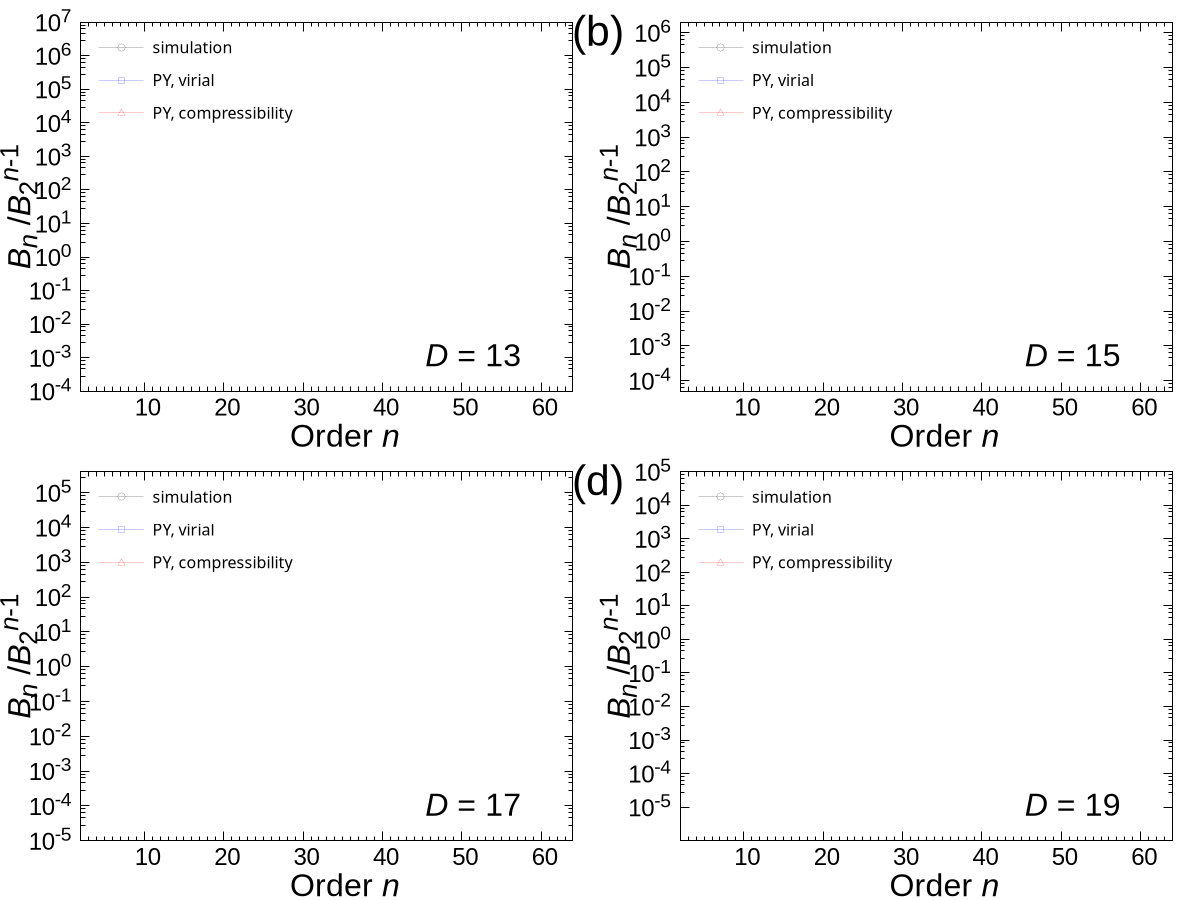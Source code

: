 unset multiplot
reset

set encoding cp1250 # make minus sign longer
#set encoding iso_8859_1
set terminal postscript landscape enhanced font "Arial, 20" size 14, 10
set output "virpy.ps"



set multiplot

pw = 0.5   # width of a panel
ph = 0.5   # height of a panel
px = -0.22  # x-position of the label (a), (b), ...
py = 0.98  # y-position of the label

tagfont="Arial, 32"
lblfont="Arial, 24"
tcfont="Arial, 18"
set key left top Left reverse spacing 1.5

set style line 1 lc rgb "#aaaaaa" lt 1 lw 0.5
set style line 2 lc rgb "#000000" lt 1 lw 1 pt 6 ps 1.2
set style line 3 lc rgb "#000000" lt 1 lw 1 pt 7 ps 1.2

set style line 4 lc rgb "#ffaaaa" lt 2 lw 0.5
set style line 5 lc rgb "#ff0000" lt 2 lw 1 pt 8 ps 1.2
set style line 6 lc rgb "#ff0000" lt 2 lw 1 pt 9 ps 1.2

set style line 7 lc rgb "#aaaaff" lt 3 lw 0.5
set style line 8 lc rgb "#0000ff" lt 3 lw 1 pt 4 ps 1.
set style line 9 lc rgb "#0000ff" lt 3 lw 1 pt 5 ps 1.




set mxtics 10
set xtics 10 font tcfont offset 0, 0.3
set xlabel "Order {/Arial-Italic n}" \
  offset 2, 0.5 font lblfont

set logscale y

set mytics 5
set ytics 1e-5, 10, 1e7 font tcfont offset 0., 0
set format y '10^{%T}'
set ylabel '{/Arial-Italic B_n} /{/Arial-Italic B}_2^{{/Arial-Italic n}-1}' \
  offset 0.0, 0 font lblfont


#set key bottom right


# top left panel
set size pw, ph
set origin 0, ph
set label 1 "(a)" at graph px, py font tagfont


set label 10 "{/Arial-Italic D} = 13" at graph 0.7, 0.1 font lblfont
plot [2:64][1e-4:1e7] \
  "pyhsdata/BnPY13c.dat"            u ($1):(abs($2))                    w l ls 4 notitle, \
  ""                                u ($1):(($2 > 0) ? abs($2) : 1/0)   w p ls 5 notitle, \
  ""                                u ($1):(($2 < 0) ? abs($2) : 1/0)   w p ls 6 notitle, \
  "pyhsdata/BnPY13p.dat"            u ($1):(abs($2))                    w l ls 7 notitle, \
  ""                                u ($1):(($2 > 0) ? abs($2) : 1/0)   w p ls 8 notitle, \
  ""                                u ($1):(($2 < 0) ? abs($2) : 1/0)   w p ls 9 notitle, \
  "data/D13r1n64/ZrD13r1n64.data"   u ($1):(abs($19))                   w l ls 1 notitle, \
  ""                                u ($1):(($19 > 0) ? abs($19) : 1/0) w p ls 2 notitle, \
  ""                                u ($1):(($19 < 0) ? abs($19) : 1/0) w p ls 3 notitle, \
  1e-100 w lp ls 2 lw 0 title "simulation", \
  1e-100 w lp ls 8 lw 0 title "PY, virial", \
  1e-100 w lp ls 5 lw 0 title "PY, compressibility", \
  1e-100 lw 0 notitle



# top right panel
set size pw, ph
set origin pw, ph
set label 1 "(b)" at graph px, py font tagfont


set label 10 "{/Arial-Italic D} = 15" at graph 0.7, 0.1 font lblfont
plot [2:64][5e-5:2e6] \
  "pyhsdata/BnPY15c.dat"            u ($1):(abs($2))                    w l ls 4 notitle, \
  ""                                u ($1):(($2 > 0) ? abs($2) : 1/0)   w p ls 5 notitle, \
  ""                                u ($1):(($2 < 0) ? abs($2) : 1/0)   w p ls 6 notitle, \
  "pyhsdata/BnPY15p.dat"            u ($1):(abs($2))                    w l ls 7 notitle, \
  ""                                u ($1):(($2 > 0) ? abs($2) : 1/0)   w p ls 8 notitle, \
  ""                                u ($1):(($2 < 0) ? abs($2) : 1/0)   w p ls 9 notitle, \
  "data/D15r1n64/ZrD15r1n64.data"   u ($1):(abs($19))                   w l ls 1 notitle, \
  ""                                u ($1):(($19 > 0) ? abs($19) : 1/0) w p ls 2 notitle, \
  ""                                u ($1):(($19 < 0) ? abs($19) : 1/0) w p ls 3 notitle, \
  1e-100 w lp ls 2 lw 0 title "simulation", \
  1e-100 w lp ls 8 lw 0 title "PY, virial", \
  1e-100 w lp ls 5 lw 0 title "PY, compressibility", \
  1e-100 lw 0 notitle



# bottom left panel
set size pw, ph
set origin 0, 0
set label 1 "(c)" at graph px, py font tagfont


set label 10 "{/Arial-Italic D} = 17" at graph 0.7, 0.1 font lblfont
plot [2:64][1e-5:4e5] \
  "pyhsdata/BnPY17c.dat"            u ($1):(abs($2))                    w l ls 4 notitle, \
  ""                                u ($1):(($2 > 0) ? abs($2) : 1/0)   w p ls 5 notitle, \
  ""                                u ($1):(($2 < 0) ? abs($2) : 1/0)   w p ls 6 notitle, \
  "pyhsdata/BnPY17p.dat"            u ($1):(abs($2))                    w l ls 7 notitle, \
  ""                                u ($1):(($2 > 0) ? abs($2) : 1/0)   w p ls 8 notitle, \
  ""                                u ($1):(($2 < 0) ? abs($2) : 1/0)   w p ls 9 notitle, \
  "data/D17r1n64/ZrD17r1n64.data"   u ($1):(abs($19))                   w l ls 1 notitle, \
  ""                                u ($1):(($19 > 0) ? abs($19) : 1/0) w p ls 2 notitle, \
  ""                                u ($1):(($19 < 0) ? abs($19) : 1/0) w p ls 3 notitle, \
  1e-100 w lp ls 2 lw 0 title "simulation", \
  1e-100 w lp ls 8 lw 0 title "PY, virial", \
  1e-100 w lp ls 5 lw 0 title "PY, compressibility", \
  1e-100 lw 0 notitle



# bottom right panel
set size pw, ph
set origin pw, 0
set label 1 "(d)" at graph px, py font tagfont


set label 10 "{/Arial-Italic D} = 19" at graph 0.7, 0.1 font lblfont
plot [2:64][1e-6:1e5] \
  "pyhsdata/BnPY19c.dat"            u ($1):(abs($2))                    w l ls 4 notitle, \
  ""                                u ($1):(($2 > 0) ? abs($2) : 1/0)   w p ls 5 notitle, \
  ""                                u ($1):(($2 < 0) ? abs($2) : 1/0)   w p ls 6 notitle, \
  "pyhsdata/BnPY19p.dat"            u ($1):(abs($2))                    w l ls 7 notitle, \
  ""                                u ($1):(($2 > 0) ? abs($2) : 1/0)   w p ls 8 notitle, \
  ""                                u ($1):(($2 < 0) ? abs($2) : 1/0)   w p ls 9 notitle, \
  "data/D19r1n64/ZrD19r1n64.data"   u ($1):(abs($19))                   w l ls 1 notitle, \
  ""                                u ($1):(($19 > 0) ? abs($19) : 1/0) w p ls 2 notitle, \
  ""                                u ($1):(($19 < 0) ? abs($19) : 1/0) w p ls 3 notitle, \
  1e-100 w lp ls 2 lw 0 title "simulation", \
  1e-100 w lp ls 8 lw 0 title "PY, virial", \
  1e-100 w lp ls 5 lw 0 title "PY, compressibility", \
  1e-100 lw 0 notitle


unset multiplot

unset output

set terminal wxt
reset



